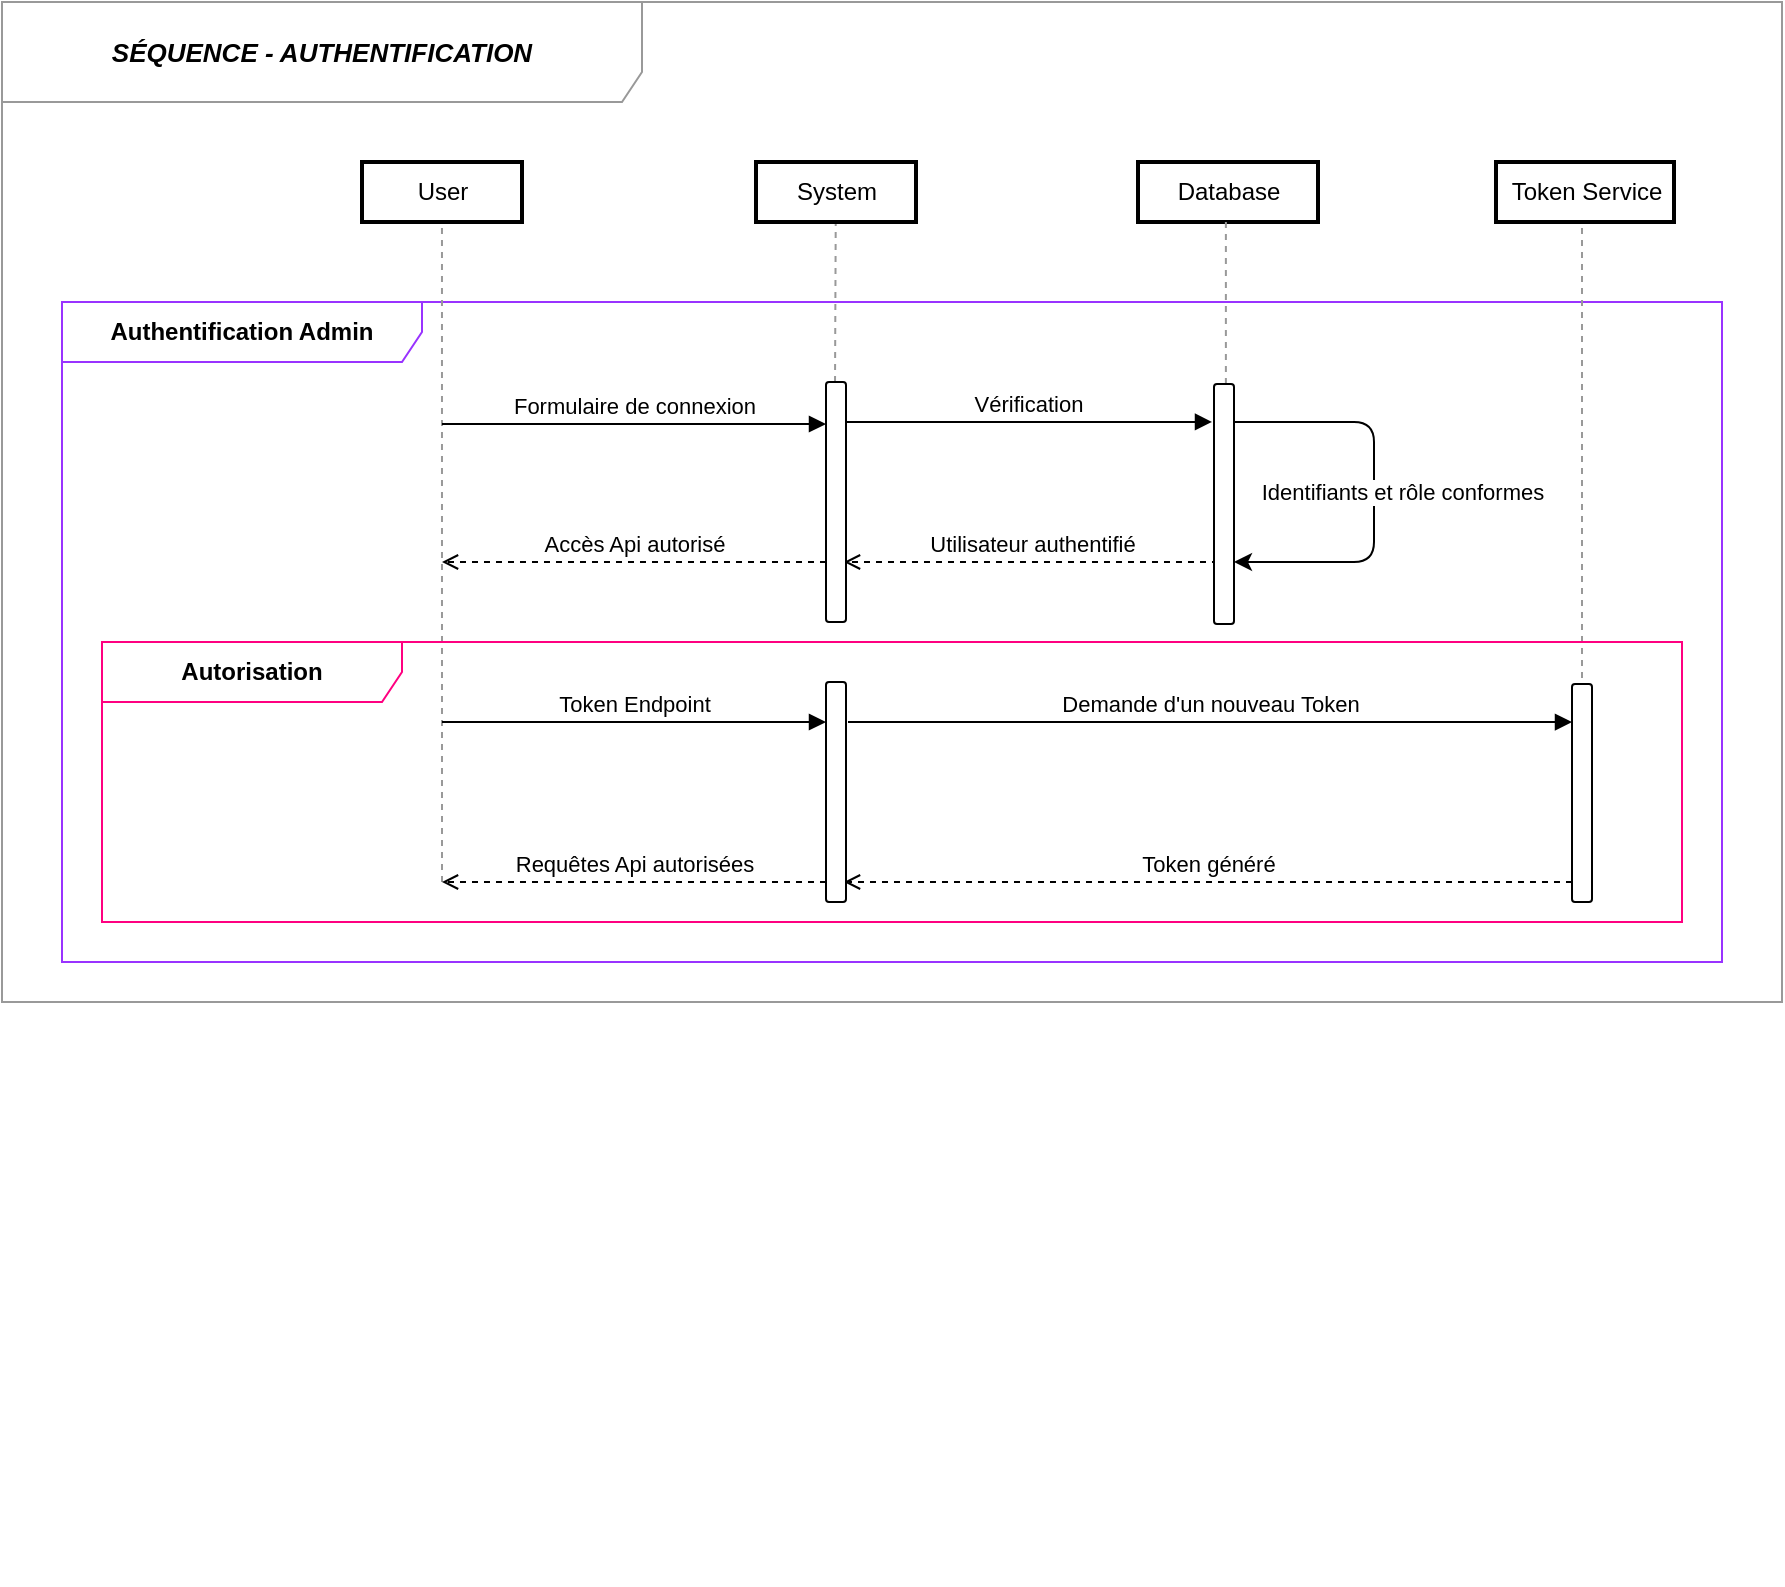 <mxfile version="14.4.9" type="device" pages="3"><diagram id="97yKl8OY9-flEvL32o-E" name="Page-1"><mxGraphModel dx="1917" dy="600" grid="1" gridSize="10" guides="1" tooltips="1" connect="1" arrows="1" fold="1" page="1" pageScale="1" pageWidth="827" pageHeight="1169" math="0" shadow="0"><root><mxCell id="0"/><mxCell id="1" parent="0"/><mxCell id="2PDcDHNJ80dxET8YKz-v-1" value="&lt;div style=&quot;text-align: left&quot;&gt;&lt;span style=&quot;font-size: 13px&quot;&gt;&lt;b&gt;&lt;i&gt;SÉQUENCE - AUTHENTIFICATION&lt;/i&gt;&lt;/b&gt;&lt;/span&gt;&lt;br&gt;&lt;/div&gt;" style="shape=umlFrame;whiteSpace=wrap;html=1;gradientColor=none;swimlaneFillColor=#ffffff;width=320;height=50;strokeColor=#999999;" parent="1" vertex="1"><mxGeometry x="-790" y="70" width="890" height="500" as="geometry"/></mxCell><mxCell id="2PDcDHNJ80dxET8YKz-v-2" value="&lt;div style=&quot;text-align: left&quot;&gt;&lt;span style=&quot;background-color: rgb(255 , 255 , 255)&quot;&gt;&lt;b&gt;Authentification Admin&lt;/b&gt;&lt;/span&gt;&lt;/div&gt;" style="shape=umlFrame;whiteSpace=wrap;html=1;swimlaneFillColor=none;width=180;height=30;strokeColor=#9933FF;" parent="1" vertex="1"><mxGeometry x="-760" y="220" width="830" height="330" as="geometry"/></mxCell><mxCell id="2PDcDHNJ80dxET8YKz-v-4" value="" style="endArrow=none;dashed=1;html=1;exitX=0.4;exitY=1;exitDx=0;exitDy=0;exitPerimeter=0;entryX=0.5;entryY=0;entryDx=0;entryDy=0;strokeColor=#999999;" parent="1" source="2PDcDHNJ80dxET8YKz-v-18" target="2PDcDHNJ80dxET8YKz-v-3" edge="1"><mxGeometry width="50" height="50" relative="1" as="geometry"><mxPoint x="-375" y="758" as="sourcePoint"/><mxPoint x="215.118" y="179.765" as="targetPoint"/></mxGeometry></mxCell><mxCell id="2PDcDHNJ80dxET8YKz-v-5" value="" style="endArrow=none;dashed=1;html=1;entryX=0.944;entryY=0.458;entryDx=0;entryDy=0;entryPerimeter=0;strokeColor=#999999;" parent="1" edge="1"><mxGeometry width="50" height="50" relative="1" as="geometry"><mxPoint x="-570" y="510" as="sourcePoint"/><mxPoint x="-570.014" y="177.502" as="targetPoint"/></mxGeometry></mxCell><mxCell id="2PDcDHNJ80dxET8YKz-v-6" value="User" style="html=1;rounded=0;perimeterSpacing=2;strokeWidth=2;" parent="1" vertex="1"><mxGeometry x="-610" y="150" width="80" height="30" as="geometry"/></mxCell><mxCell id="2PDcDHNJ80dxET8YKz-v-8" value="Token Service" style="html=1;rounded=0;perimeterSpacing=2;strokeWidth=2;" parent="1" vertex="1"><mxGeometry x="-43" y="150" width="89" height="30" as="geometry"/></mxCell><mxCell id="2PDcDHNJ80dxET8YKz-v-9" value="" style="endArrow=none;dashed=1;html=1;exitX=0.5;exitY=0.083;exitDx=0;exitDy=0;exitPerimeter=0;strokeColor=#999999;" parent="1" source="oSbIFqYpYDwff08S4qgl-8" edge="1"><mxGeometry width="50" height="50" relative="1" as="geometry"><mxPoint y="581.1" as="sourcePoint"/><mxPoint y="180" as="targetPoint"/></mxGeometry></mxCell><mxCell id="2PDcDHNJ80dxET8YKz-v-10" value="Formulaire de connexion" style="html=1;verticalAlign=bottom;endArrow=block;fontSize=11;" parent="1" target="2PDcDHNJ80dxET8YKz-v-18" edge="1"><mxGeometry width="80" relative="1" as="geometry"><mxPoint x="-570" y="281" as="sourcePoint"/><mxPoint x="-378.5" y="280" as="targetPoint"/></mxGeometry></mxCell><mxCell id="2PDcDHNJ80dxET8YKz-v-23" value="" style="edgeStyle=elbowEdgeStyle;elbow=horizontal;endArrow=classic;html=1;" parent="1" edge="1"><mxGeometry width="50" height="50" relative="1" as="geometry"><mxPoint x="-174" y="280" as="sourcePoint"/><mxPoint x="-174" y="350" as="targetPoint"/><Array as="points"><mxPoint x="-104" y="280"/><mxPoint x="-94" y="250"/></Array></mxGeometry></mxCell><mxCell id="2PDcDHNJ80dxET8YKz-v-24" value="&lt;span&gt;&lt;font style=&quot;font-size: 11px&quot;&gt;Identifiants et rôle conformes&lt;/font&gt;&lt;/span&gt;" style="edgeLabel;html=1;align=center;verticalAlign=middle;resizable=0;points=[];labelBackgroundColor=#FFFFFF;" parent="2PDcDHNJ80dxET8YKz-v-23" vertex="1" connectable="0"><mxGeometry x="0.595" y="4" relative="1" as="geometry"><mxPoint x="41" y="-39" as="offset"/></mxGeometry></mxCell><mxCell id="2PDcDHNJ80dxET8YKz-v-45" value="" style="endArrow=none;dashed=1;html=1;" parent="1" edge="1"><mxGeometry width="50" height="50" relative="1" as="geometry"><mxPoint y="860" as="sourcePoint"/><mxPoint y="860" as="targetPoint"/></mxGeometry></mxCell><mxCell id="oSbIFqYpYDwff08S4qgl-1" value="Database" style="html=1;rounded=0;perimeterSpacing=2;strokeWidth=2;" parent="1" vertex="1"><mxGeometry x="-222" y="150" width="90" height="30" as="geometry"/></mxCell><mxCell id="oSbIFqYpYDwff08S4qgl-3" value="Vérification" style="html=1;verticalAlign=bottom;endArrow=block;fontSize=11;entryX=-0.1;entryY=0.158;entryDx=0;entryDy=0;entryPerimeter=0;" parent="1" target="oSbIFqYpYDwff08S4qgl-5" edge="1"><mxGeometry width="80" relative="1" as="geometry"><mxPoint x="-368" y="280" as="sourcePoint"/><mxPoint x="-210" y="280" as="targetPoint"/></mxGeometry></mxCell><mxCell id="oSbIFqYpYDwff08S4qgl-4" value="" style="endArrow=none;dashed=1;html=1;strokeColor=#999999;" parent="1" source="oSbIFqYpYDwff08S4qgl-5" edge="1"><mxGeometry width="50" height="50" relative="1" as="geometry"><mxPoint x="-180" y="756" as="sourcePoint"/><mxPoint x="-178.057" y="180" as="targetPoint"/></mxGeometry></mxCell><mxCell id="2PDcDHNJ80dxET8YKz-v-3" value="System" style="html=1;rounded=0;perimeterSpacing=2;strokeWidth=2;" parent="1" vertex="1"><mxGeometry x="-413" y="150" width="80" height="30" as="geometry"/></mxCell><mxCell id="oSbIFqYpYDwff08S4qgl-6" value="Utilisateur authentifié" style="html=1;verticalAlign=bottom;endArrow=open;fontSize=11;endFill=0;exitX=0.2;exitY=0.256;exitDx=0;exitDy=0;exitPerimeter=0;dashed=1;" parent="1" edge="1"><mxGeometry width="80" relative="1" as="geometry"><mxPoint x="-182" y="350.04" as="sourcePoint"/><mxPoint x="-369" y="350" as="targetPoint"/><Array as="points"/></mxGeometry></mxCell><mxCell id="2PDcDHNJ80dxET8YKz-v-18" value="" style="html=1;points=[];perimeter=orthogonalPerimeter;rounded=1;gradientColor=none;" parent="1" vertex="1"><mxGeometry x="-378" y="260" width="10" height="120" as="geometry"/></mxCell><mxCell id="oSbIFqYpYDwff08S4qgl-5" value="" style="html=1;points=[];perimeter=orthogonalPerimeter;rounded=1;gradientColor=none;" parent="1" vertex="1"><mxGeometry x="-184" y="261" width="10" height="120" as="geometry"/></mxCell><mxCell id="oSbIFqYpYDwff08S4qgl-7" value="Demande d'un nouveau Token" style="html=1;verticalAlign=bottom;endArrow=block;fontSize=11;" parent="1" target="oSbIFqYpYDwff08S4qgl-8" edge="1"><mxGeometry width="80" relative="1" as="geometry"><mxPoint x="-367" y="430.04" as="sourcePoint"/><mxPoint x="-184" y="430" as="targetPoint"/></mxGeometry></mxCell><mxCell id="oSbIFqYpYDwff08S4qgl-8" value="" style="html=1;points=[];perimeter=orthogonalPerimeter;rounded=1;gradientColor=none;" parent="1" vertex="1"><mxGeometry x="-5" y="411" width="10" height="109" as="geometry"/></mxCell><mxCell id="oSbIFqYpYDwff08S4qgl-9" value="Token généré" style="html=1;verticalAlign=bottom;endArrow=open;fontSize=11;endFill=0;exitX=0.2;exitY=0.256;exitDx=0;exitDy=0;exitPerimeter=0;dashed=1;" parent="1" edge="1"><mxGeometry width="80" relative="1" as="geometry"><mxPoint x="-5" y="510.04" as="sourcePoint"/><mxPoint x="-369" y="510" as="targetPoint"/><Array as="points"/></mxGeometry></mxCell><mxCell id="oSbIFqYpYDwff08S4qgl-10" value="Requêtes Api autorisées" style="html=1;verticalAlign=bottom;endArrow=open;fontSize=11;endFill=0;exitX=0.2;exitY=0.256;exitDx=0;exitDy=0;exitPerimeter=0;dashed=1;" parent="1" edge="1"><mxGeometry width="80" relative="1" as="geometry"><mxPoint x="-378" y="510.04" as="sourcePoint"/><mxPoint x="-570" y="510" as="targetPoint"/><Array as="points"/></mxGeometry></mxCell><mxCell id="-27dwq1dB17AZkyhPFhm-1" value="" style="html=1;points=[];perimeter=orthogonalPerimeter;rounded=1;gradientColor=none;" parent="1" vertex="1"><mxGeometry x="-378" y="410" width="10" height="110" as="geometry"/></mxCell><mxCell id="-27dwq1dB17AZkyhPFhm-2" value="Token Endpoint" style="html=1;verticalAlign=bottom;endArrow=block;fontSize=11;" parent="1" edge="1"><mxGeometry width="80" relative="1" as="geometry"><mxPoint x="-570" y="430" as="sourcePoint"/><mxPoint x="-378" y="430" as="targetPoint"/></mxGeometry></mxCell><mxCell id="-27dwq1dB17AZkyhPFhm-3" value="Accès Api autorisé" style="html=1;verticalAlign=bottom;endArrow=open;fontSize=11;endFill=0;exitX=0.2;exitY=0.256;exitDx=0;exitDy=0;exitPerimeter=0;dashed=1;" parent="1" edge="1"><mxGeometry width="80" relative="1" as="geometry"><mxPoint x="-378" y="350.04" as="sourcePoint"/><mxPoint x="-570" y="350" as="targetPoint"/><Array as="points"/></mxGeometry></mxCell><mxCell id="gnahkThsAHp_NQnea34v-1" value="&lt;div style=&quot;text-align: left&quot;&gt;&lt;span style=&quot;background-color: rgb(255 , 255 , 255)&quot;&gt;&lt;b&gt;Autorisation&lt;/b&gt;&lt;/span&gt;&lt;/div&gt;" style="shape=umlFrame;whiteSpace=wrap;html=1;swimlaneFillColor=none;width=150;height=30;strokeColor=#FF0080;" vertex="1" parent="1"><mxGeometry x="-740" y="390" width="790" height="140" as="geometry"/></mxCell></root></mxGraphModel></diagram><diagram name="Livraison commande" id="ZWOuRkqsXb_EM6uH1fbn"><mxGraphModel dx="1394" dy="764" grid="1" gridSize="10" guides="1" tooltips="1" connect="1" arrows="1" fold="1" page="1" pageScale="1" pageWidth="1654" pageHeight="2336" math="0" shadow="0"><root><mxCell id="WEB0R3l4MGq5iQru9HjV-0"/><mxCell id="WEB0R3l4MGq5iQru9HjV-1" parent="WEB0R3l4MGq5iQru9HjV-0"/><mxCell id="R4cMAtItwCtdMwxK8LPQ-0" value="&lt;div style=&quot;text-align: center&quot;&gt;&lt;span style=&quot;background-color: rgb(255 , 255 , 255)&quot;&gt;&lt;b&gt;Livraison d'une commande&lt;/b&gt;&lt;/span&gt;&lt;/div&gt;" style="shape=umlFrame;whiteSpace=wrap;html=1;gradientColor=none;swimlaneFillColor=#ffffff;width=200;height=30;" parent="WEB0R3l4MGq5iQru9HjV-1" vertex="1"><mxGeometry x="120" y="80" width="1510" height="1390" as="geometry"/></mxCell><mxCell id="w8gGId_1zlBbqXzs5CFl-0" value="&lt;div style=&quot;text-align: left&quot;&gt;&lt;span style=&quot;background-color: rgb(255 , 255 , 255)&quot;&gt;&lt;b&gt;Statut du livreur&lt;/b&gt;&lt;/span&gt;&lt;/div&gt;" style="shape=umlFrame;whiteSpace=wrap;html=1;gradientColor=none;swimlaneFillColor=none;width=130;height=40;strokeColor=#009900;strokeWidth=2;" parent="WEB0R3l4MGq5iQru9HjV-1" vertex="1"><mxGeometry x="140" y="260" width="1110" height="1190" as="geometry"/></mxCell><mxCell id="uwbu0SGi8edDNDlaioiN-0" value="&lt;div style=&quot;text-align: left&quot;&gt;&lt;span style=&quot;background-color: rgb(255 , 255 , 255)&quot;&gt;&lt;b&gt;Calcul temps de livraison&lt;/b&gt;&lt;/span&gt;&lt;/div&gt;" style="shape=umlFrame;whiteSpace=wrap;html=1;gradientColor=none;swimlaneFillColor=none;width=180;height=34;strokeColor=#3399FF;strokeWidth=2;" parent="WEB0R3l4MGq5iQru9HjV-1" vertex="1"><mxGeometry x="174" y="420" width="1048" height="530" as="geometry"/></mxCell><mxCell id="3eG5eJjS178SuLSOCHhJ-0" value="&lt;div style=&quot;text-align: left&quot;&gt;&lt;span style=&quot;background-color: rgb(255 , 255 , 255)&quot;&gt;&lt;b&gt;Acceptation livraison&lt;/b&gt;&lt;/span&gt;&lt;/div&gt;" style="shape=umlFrame;whiteSpace=wrap;html=1;gradientColor=none;swimlaneFillColor=none;width=162;height=30;strokeColor=#FF3333;" parent="WEB0R3l4MGq5iQru9HjV-1" vertex="1"><mxGeometry x="200" y="667" width="1000" height="263" as="geometry"/></mxCell><mxCell id="ssteEtRukq2e38VHEVAg-7" value="&lt;div style=&quot;text-align: left&quot;&gt;&lt;span style=&quot;background-color: rgb(255 , 255 , 255)&quot;&gt;&lt;b&gt;Paiement sur place&lt;/b&gt;&lt;/span&gt;&lt;/div&gt;" style="shape=umlFrame;whiteSpace=wrap;html=1;gradientColor=none;swimlaneFillColor=none;width=146;height=30;strokeColor=#3399FF;strokeWidth=2;" parent="WEB0R3l4MGq5iQru9HjV-1" vertex="1"><mxGeometry x="171" y="1160" width="1048" height="100" as="geometry"/></mxCell><mxCell id="354mneva1Qrx9jrgCuiJ-0" value="" style="shape=umlLifeline;participant=umlActor;perimeter=lifelinePerimeter;whiteSpace=wrap;html=1;container=1;collapsible=0;recursiveResize=0;verticalAlign=top;spacingTop=36;labelBackgroundColor=#ffffff;outlineConnect=0;rounded=1;strokeColor=#009900;gradientColor=none;size=40;" parent="WEB0R3l4MGq5iQru9HjV-1" vertex="1"><mxGeometry x="220" y="150" width="20" height="1290" as="geometry"/></mxCell><mxCell id="T_Lq2l1ZhFdLMep7qThl-0" value="" style="shape=umlLifeline;participant=umlActor;perimeter=lifelinePerimeter;whiteSpace=wrap;html=1;container=1;collapsible=0;recursiveResize=0;verticalAlign=top;spacingTop=36;labelBackgroundColor=#ffffff;outlineConnect=0;rounded=1;strokeColor=#009900;gradientColor=none;size=40;" parent="WEB0R3l4MGq5iQru9HjV-1" vertex="1"><mxGeometry x="940" y="150" width="20" height="1290" as="geometry"/></mxCell><mxCell id="8b4yy8906pjeOTomN8t--4" value="" style="html=1;points=[];perimeter=orthogonalPerimeter;rounded=1;gradientColor=none;" parent="T_Lq2l1ZhFdLMep7qThl-0" vertex="1"><mxGeometry x="5" y="130" width="10" height="130" as="geometry"/></mxCell><mxCell id="WPyGbicEcxAgXqHUyOIj-2" value="" style="html=1;points=[];perimeter=orthogonalPerimeter;rounded=1;gradientColor=none;" parent="T_Lq2l1ZhFdLMep7qThl-0" vertex="1"><mxGeometry x="5" y="830" width="10" height="170" as="geometry"/></mxCell><mxCell id="uOnJpqTVTXsAI9ddlCGG-0" value="" style="shape=umlLifeline;participant=umlActor;perimeter=lifelinePerimeter;whiteSpace=wrap;html=1;container=1;collapsible=0;recursiveResize=0;verticalAlign=top;spacingTop=36;labelBackgroundColor=#ffffff;outlineConnect=0;rounded=1;strokeColor=#009900;gradientColor=none;size=40;" parent="WEB0R3l4MGq5iQru9HjV-1" vertex="1"><mxGeometry x="1150" y="150" width="20" height="1290" as="geometry"/></mxCell><mxCell id="ssteEtRukq2e38VHEVAg-8" value="" style="html=1;points=[];perimeter=orthogonalPerimeter;rounded=1;gradientColor=none;" parent="uOnJpqTVTXsAI9ddlCGG-0" vertex="1"><mxGeometry x="5" y="1035" width="10" height="62" as="geometry"/></mxCell><mxCell id="pNqK_z4IAS50ytQpRtOB-0" value=":Livreur&lt;br&gt;" style="text;html=1;resizable=0;points=[];autosize=1;align=center;verticalAlign=top;spacingTop=-4;" parent="WEB0R3l4MGq5iQru9HjV-1" vertex="1"><mxGeometry x="200" y="200" width="60" height="20" as="geometry"/></mxCell><mxCell id="pNqK_z4IAS50ytQpRtOB-1" value=":Système de &lt;br&gt;géolocalisation" style="text;html=1;resizable=0;points=[];autosize=1;align=center;verticalAlign=top;spacingTop=-4;" parent="WEB0R3l4MGq5iQru9HjV-1" vertex="1"><mxGeometry x="905" y="200" width="90" height="30" as="geometry"/></mxCell><mxCell id="pNqK_z4IAS50ytQpRtOB-2" value=":Système de&lt;br&gt;paiement&lt;br&gt;" style="text;html=1;resizable=0;points=[];autosize=1;align=center;verticalAlign=top;spacingTop=-4;" parent="WEB0R3l4MGq5iQru9HjV-1" vertex="1"><mxGeometry x="1120" y="200" width="80" height="30" as="geometry"/></mxCell><mxCell id="ohSg3kIBQiObtV7oMPIW-0" value=":System" style="html=1;gradientColor=none;rounded=1;" parent="WEB0R3l4MGq5iQru9HjV-1" vertex="1"><mxGeometry x="434" y="150" width="110" height="50" as="geometry"/></mxCell><mxCell id="BLJwd0H3DOx2jD2qijBZ-0" value="" style="endArrow=none;dashed=1;html=1;" parent="WEB0R3l4MGq5iQru9HjV-1" source="ssteEtRukq2e38VHEVAg-4" edge="1"><mxGeometry width="50" height="50" relative="1" as="geometry"><mxPoint x="489" y="280" as="sourcePoint"/><mxPoint x="489" y="200" as="targetPoint"/></mxGeometry></mxCell><mxCell id="gqORri92tehJHnuZKqOa-0" value="envoiAdresseClient()" style="html=1;verticalAlign=bottom;endArrow=block;fontSize=11;exitX=1.247;exitY=0.043;exitDx=0;exitDy=0;exitPerimeter=0;" parent="WEB0R3l4MGq5iQru9HjV-1" edge="1"><mxGeometry width="80" relative="1" as="geometry"><mxPoint x="496.143" y="321.429" as="sourcePoint"/><mxPoint x="945" y="321.429" as="targetPoint"/></mxGeometry></mxCell><mxCell id="CLehg4S_KWj9fMtEqtsN-0" value="positionLivreur()" style="html=1;verticalAlign=bottom;endArrow=block;fontSize=11;" parent="WEB0R3l4MGq5iQru9HjV-1" edge="1"><mxGeometry x="0.25" y="-54" width="80" relative="1" as="geometry"><mxPoint x="955" y="322.833" as="sourcePoint"/><mxPoint x="955" y="382.833" as="targetPoint"/><Array as="points"><mxPoint x="1045" y="322.833"/><mxPoint x="1045" y="382.833"/></Array><mxPoint x="50" y="34" as="offset"/></mxGeometry></mxCell><mxCell id="JFjG7IoQuf7xKy9AYRL7-0" value="returnPositionLivreur" style="html=1;verticalAlign=bottom;endArrow=open;fontSize=11;dashed=1;endFill=0;" parent="WEB0R3l4MGq5iQru9HjV-1" target="8b4yy8906pjeOTomN8t--2" edge="1"><mxGeometry width="80" relative="1" as="geometry"><mxPoint x="945" y="389" as="sourcePoint"/><mxPoint x="432" y="389" as="targetPoint"/></mxGeometry></mxCell><mxCell id="uwbu0SGi8edDNDlaioiN-1" value="" style="endArrow=none;dashed=1;html=1;strokeColor=#3399FF;exitX=-0.001;exitY=0.539;exitDx=0;exitDy=0;exitPerimeter=0;entryX=1.002;entryY=0.535;entryDx=0;entryDy=0;entryPerimeter=0;" parent="WEB0R3l4MGq5iQru9HjV-1" edge="1"><mxGeometry width="50" height="50" relative="1" as="geometry"><mxPoint x="172.941" y="565.353" as="sourcePoint"/><mxPoint x="1223.529" y="564.176" as="targetPoint"/></mxGeometry></mxCell><mxCell id="6GtWOhxDiiX65euD6Abx-0" value="&lt;b&gt;&lt;font color=&quot;#3399ff&quot;&gt;Si durée livraison &amp;gt; 20min&lt;/font&gt;&lt;/b&gt;" style="text;html=1;" parent="WEB0R3l4MGq5iQru9HjV-1" vertex="1"><mxGeometry x="183.5" y="475" width="140" height="30" as="geometry"/></mxCell><mxCell id="6GtWOhxDiiX65euD6Abx-1" value="&lt;b&gt;&lt;font color=&quot;#3399ff&quot;&gt;Si durée livraison &amp;lt; 20min&lt;/font&gt;&lt;/b&gt;" style="text;html=1;" parent="WEB0R3l4MGq5iQru9HjV-1" vertex="1"><mxGeometry x="183.5" y="578" width="140" height="30" as="geometry"/></mxCell><mxCell id="Wh5oMp81qJ1DH_Tn5o5D-0" value="stopLivraison" style="html=1;verticalAlign=bottom;endArrow=open;fontSize=11;dashed=1;endFill=0;" parent="WEB0R3l4MGq5iQru9HjV-1" edge="1"><mxGeometry width="80" relative="1" as="geometry"><mxPoint x="484" y="530.0" as="sourcePoint"/><mxPoint x="231.5" y="530" as="targetPoint"/></mxGeometry></mxCell><mxCell id="Wh5oMp81qJ1DH_Tn5o5D-1" value="startLivraison" style="html=1;verticalAlign=bottom;endArrow=open;fontSize=11;dashed=1;endFill=0;" parent="WEB0R3l4MGq5iQru9HjV-1" edge="1"><mxGeometry width="80" relative="1" as="geometry"><mxPoint x="485" y="876.0" as="sourcePoint"/><mxPoint x="231" y="876" as="targetPoint"/></mxGeometry></mxCell><mxCell id="9GJlBmEMQRUmACbdeUsp-0" value="&lt;font color=&quot;#009900&quot;&gt;&lt;b&gt;Si statut = libre&lt;/b&gt;&lt;/font&gt;" style="text;html=1;resizable=0;points=[];autosize=1;align=left;verticalAlign=top;spacingTop=-4;fontSize=11;strokeWidth=1;" parent="WEB0R3l4MGq5iQru9HjV-1" vertex="1"><mxGeometry x="150" y="313" width="90" height="10" as="geometry"/></mxCell><mxCell id="_9ehdp3Di0DgGZwLJUIL-0" value="" style="endArrow=none;dashed=1;html=1;strokeColor=#009900;exitX=-0.001;exitY=0.748;exitDx=0;exitDy=0;exitPerimeter=0;" parent="WEB0R3l4MGq5iQru9HjV-1" edge="1"><mxGeometry width="50" height="50" relative="1" as="geometry"><mxPoint x="140" y="976" as="sourcePoint"/><mxPoint x="1250" y="979" as="targetPoint"/></mxGeometry></mxCell><mxCell id="8b4yy8906pjeOTomN8t--2" value="" style="html=1;points=[];perimeter=orthogonalPerimeter;rounded=1;gradientColor=none;" parent="WEB0R3l4MGq5iQru9HjV-1" vertex="1"><mxGeometry x="484" y="280" width="10" height="380" as="geometry"/></mxCell><mxCell id="8b4yy8906pjeOTomN8t--5" value="affichageInfosLivraison" style="html=1;verticalAlign=bottom;endArrow=open;fontSize=11;dashed=1;endFill=0;" parent="WEB0R3l4MGq5iQru9HjV-1" edge="1"><mxGeometry width="80" relative="1" as="geometry"><mxPoint x="484" y="635.0" as="sourcePoint"/><mxPoint x="230" y="635.0" as="targetPoint"/></mxGeometry></mxCell><mxCell id="WPyGbicEcxAgXqHUyOIj-0" value="modificationStatut" style="html=1;verticalAlign=bottom;endArrow=open;fontSize=11;dashed=1;endFill=0;exitX=0.6;exitY=0.978;exitDx=0;exitDy=0;exitPerimeter=0;" parent="WEB0R3l4MGq5iQru9HjV-1" edge="1"><mxGeometry width="80" relative="1" as="geometry"><mxPoint x="491.429" y="906.0" as="sourcePoint"/><mxPoint x="230.071" y="906.0" as="targetPoint"/></mxGeometry></mxCell><mxCell id="WPyGbicEcxAgXqHUyOIj-1" value="&lt;font color=&quot;#009900&quot;&gt;&lt;b&gt;Si statut = en livraison&lt;/b&gt;&lt;/font&gt;" style="text;html=1;resizable=0;points=[];autosize=1;align=left;verticalAlign=top;spacingTop=-4;fontSize=11;strokeWidth=1;" parent="WEB0R3l4MGq5iQru9HjV-1" vertex="1"><mxGeometry x="150" y="990" width="130" height="10" as="geometry"/></mxCell><mxCell id="WPyGbicEcxAgXqHUyOIj-3" value="positionLivreur()" style="html=1;verticalAlign=bottom;endArrow=block;fontSize=11;entryX=1.265;entryY=0.307;entryDx=0;entryDy=0;entryPerimeter=0;" parent="WEB0R3l4MGq5iQru9HjV-1" edge="1"><mxGeometry x="0.166" y="-47" width="80" relative="1" as="geometry"><mxPoint x="955" y="1016.333" as="sourcePoint"/><mxPoint x="957.647" y="1048.676" as="targetPoint"/><Array as="points"><mxPoint x="1045" y="1016.333"/><mxPoint x="1045" y="1048.5"/><mxPoint x="1000" y="1048.5"/></Array><mxPoint x="45" y="35" as="offset"/></mxGeometry></mxCell><mxCell id="WPyGbicEcxAgXqHUyOIj-4" value="" style="html=1;points=[];perimeter=orthogonalPerimeter;rounded=1;gradientColor=none;" parent="WEB0R3l4MGq5iQru9HjV-1" vertex="1"><mxGeometry x="484" y="975" width="10" height="175" as="geometry"/></mxCell><mxCell id="WPyGbicEcxAgXqHUyOIj-5" value="returnPositionLivreur" style="html=1;verticalAlign=bottom;endArrow=open;fontSize=11;dashed=1;endFill=0;" parent="WEB0R3l4MGq5iQru9HjV-1" target="WPyGbicEcxAgXqHUyOIj-4" edge="1"><mxGeometry width="80" relative="1" as="geometry"><mxPoint x="945" y="1046.5" as="sourcePoint"/><mxPoint x="510" y="1047" as="targetPoint"/></mxGeometry></mxCell><mxCell id="WPyGbicEcxAgXqHUyOIj-8" value="actualisationPosition()" style="html=1;verticalAlign=bottom;endArrow=block;fontSize=11;entryX=1.265;entryY=0.307;entryDx=0;entryDy=0;entryPerimeter=0;" parent="WEB0R3l4MGq5iQru9HjV-1" edge="1"><mxGeometry x="0.166" y="-68" width="80" relative="1" as="geometry"><mxPoint x="494" y="1081.333" as="sourcePoint"/><mxPoint x="496.647" y="1113.676" as="targetPoint"/><Array as="points"><mxPoint x="584" y="1081.333"/><mxPoint x="584" y="1113.5"/><mxPoint x="539" y="1113.5"/></Array><mxPoint x="68" y="61" as="offset"/></mxGeometry></mxCell><mxCell id="WPyGbicEcxAgXqHUyOIj-9" value="modificationStatut" style="html=1;verticalAlign=bottom;endArrow=open;fontSize=11;dashed=1;endFill=0;" parent="WEB0R3l4MGq5iQru9HjV-1" source="WPyGbicEcxAgXqHUyOIj-4" edge="1"><mxGeometry width="80" relative="1" as="geometry"><mxPoint x="421.5" y="1030.0" as="sourcePoint"/><mxPoint x="230" y="1030.0" as="targetPoint"/></mxGeometry></mxCell><mxCell id="_aDwpZCUw8sMrqua1Jy7-0" value="actualisationPageLivraison" style="html=1;verticalAlign=bottom;endArrow=open;fontSize=11;dashed=1;endFill=0;" parent="WEB0R3l4MGq5iQru9HjV-1" edge="1"><mxGeometry x="0.247" y="-2" width="80" relative="1" as="geometry"><mxPoint x="484" y="1132.5" as="sourcePoint"/><mxPoint x="349.324" y="1132.5" as="targetPoint"/><mxPoint as="offset"/></mxGeometry></mxCell><mxCell id="ssteEtRukq2e38VHEVAg-0" value="" style="shape=umlLifeline;participant=umlActor;perimeter=lifelinePerimeter;whiteSpace=wrap;html=1;container=1;collapsible=0;recursiveResize=0;verticalAlign=top;spacingTop=36;labelBackgroundColor=#ffffff;outlineConnect=0;rounded=1;strokeColor=#009900;gradientColor=none;size=40;" parent="WEB0R3l4MGq5iQru9HjV-1" vertex="1"><mxGeometry x="340" y="150" width="20" height="1290" as="geometry"/></mxCell><mxCell id="ssteEtRukq2e38VHEVAg-1" value=":Acheteur&lt;br&gt;" style="text;html=1;resizable=0;points=[];autosize=1;align=center;verticalAlign=top;spacingTop=-4;" parent="WEB0R3l4MGq5iQru9HjV-1" vertex="1"><mxGeometry x="315" y="200" width="70" height="20" as="geometry"/></mxCell><mxCell id="ssteEtRukq2e38VHEVAg-2" value="" style="endArrow=none;dashed=1;html=1;strokeColor=#009900;exitX=-0.001;exitY=0.748;exitDx=0;exitDy=0;exitPerimeter=0;" parent="WEB0R3l4MGq5iQru9HjV-1" edge="1"><mxGeometry width="50" height="50" relative="1" as="geometry"><mxPoint x="143" y="1273" as="sourcePoint"/><mxPoint x="1253" y="1276.0" as="targetPoint"/></mxGeometry></mxCell><mxCell id="ssteEtRukq2e38VHEVAg-3" value="&lt;font color=&quot;#009900&quot;&gt;&lt;b&gt;Si statut = livraison terminée&lt;/b&gt;&lt;/font&gt;" style="text;html=1;resizable=0;points=[];autosize=1;align=left;verticalAlign=top;spacingTop=-4;fontSize=11;strokeWidth=1;" parent="WEB0R3l4MGq5iQru9HjV-1" vertex="1"><mxGeometry x="150" y="1293" width="160" height="10" as="geometry"/></mxCell><mxCell id="ssteEtRukq2e38VHEVAg-4" value="" style="html=1;points=[];perimeter=orthogonalPerimeter;rounded=1;gradientColor=none;" parent="WEB0R3l4MGq5iQru9HjV-1" vertex="1"><mxGeometry x="484" y="1313" width="10" height="117" as="geometry"/></mxCell><mxCell id="ssteEtRukq2e38VHEVAg-5" value="modificationStatut" style="html=1;verticalAlign=bottom;endArrow=open;fontSize=11;dashed=1;endFill=0;" parent="WEB0R3l4MGq5iQru9HjV-1" edge="1"><mxGeometry width="80" relative="1" as="geometry"><mxPoint x="484" y="1356.0" as="sourcePoint"/><mxPoint x="230" y="1356.0" as="targetPoint"/></mxGeometry></mxCell><mxCell id="ssteEtRukq2e38VHEVAg-9" value="notificationPaiementValide()" style="html=1;verticalAlign=bottom;endArrow=block;fontSize=11;exitX=1.247;exitY=0.043;exitDx=0;exitDy=0;exitPerimeter=0;" parent="WEB0R3l4MGq5iQru9HjV-1" target="ssteEtRukq2e38VHEVAg-8" edge="1"><mxGeometry width="80" relative="1" as="geometry"><mxPoint x="230.143" y="1219.929" as="sourcePoint"/><mxPoint x="679" y="1219.929" as="targetPoint"/></mxGeometry></mxCell><mxCell id="ssteEtRukq2e38VHEVAg-11" value="livraisonTerminee" style="html=1;verticalAlign=bottom;endArrow=open;fontSize=11;dashed=1;endFill=0;" parent="WEB0R3l4MGq5iQru9HjV-1" edge="1"><mxGeometry width="80" relative="1" as="geometry"><mxPoint x="484" y="1420" as="sourcePoint"/><mxPoint x="349.071" y="1420" as="targetPoint"/></mxGeometry></mxCell><mxCell id="ssteEtRukq2e38VHEVAg-12" value="modificationStock()" style="html=1;verticalAlign=bottom;endArrow=block;fontSize=11;entryX=1.265;entryY=0.307;entryDx=0;entryDy=0;entryPerimeter=0;" parent="WEB0R3l4MGq5iQru9HjV-1" edge="1"><mxGeometry x="0.166" y="-56" width="80" relative="1" as="geometry"><mxPoint x="494" y="1369" as="sourcePoint"/><mxPoint x="496.647" y="1402" as="targetPoint"/><Array as="points"><mxPoint x="584" y="1369.333"/><mxPoint x="584" y="1401.5"/><mxPoint x="539" y="1401.5"/></Array><mxPoint x="57" y="51" as="offset"/></mxGeometry></mxCell><mxCell id="ssteEtRukq2e38VHEVAg-13" value="modifiicationStatut(enLivraison)" style="html=1;verticalAlign=bottom;endArrow=block;fontSize=11;entryX=1.265;entryY=0.307;entryDx=0;entryDy=0;entryPerimeter=0;" parent="WEB0R3l4MGq5iQru9HjV-1" edge="1"><mxGeometry x="0.166" y="-96" width="80" relative="1" as="geometry"><mxPoint x="495" y="873" as="sourcePoint"/><mxPoint x="497.647" y="906" as="targetPoint"/><Array as="points"><mxPoint x="585" y="873.333"/><mxPoint x="585" y="905.5"/><mxPoint x="540" y="905.5"/></Array><mxPoint x="97" y="94" as="offset"/></mxGeometry></mxCell><mxCell id="ssteEtRukq2e38VHEVAg-14" value="modifiicationStatut(libre)" style="html=1;verticalAlign=bottom;endArrow=block;fontSize=11;entryX=1.265;entryY=0.307;entryDx=0;entryDy=0;entryPerimeter=0;" parent="WEB0R3l4MGq5iQru9HjV-1" edge="1"><mxGeometry x="0.166" y="76" width="80" relative="1" as="geometry"><mxPoint x="494" y="1324.5" as="sourcePoint"/><mxPoint x="496.647" y="1357.5" as="targetPoint"/><Array as="points"><mxPoint x="584" y="1324.833"/><mxPoint x="584" y="1357"/><mxPoint x="539" y="1357"/></Array><mxPoint x="77" y="-76" as="offset"/></mxGeometry></mxCell><mxCell id="r1wm_qi4GN-fAcNsKdHm-0" value="Pour obtenir le statut libre, le livreur doit être connecté à la plateforme ExpressFood avec les identifiants fournis lors de son inscription" style="shape=note;whiteSpace=wrap;html=1;size=14;verticalAlign=top;align=left;spacingTop=5;rounded=1;gradientColor=none;spacingLeft=8;spacingRight=8;" parent="WEB0R3l4MGq5iQru9HjV-1" vertex="1"><mxGeometry x="1279" y="260" width="331" height="60" as="geometry"/></mxCell><mxCell id="r1wm_qi4GN-fAcNsKdHm-1" value="Pour se rendre &quot;indisponible&quot;, le livreur doit se déconnecter de la plateforme." style="shape=note;whiteSpace=wrap;html=1;size=14;verticalAlign=top;align=left;spacingTop=5;rounded=1;gradientColor=none;spacingLeft=8;spacingRight=8;" parent="WEB0R3l4MGq5iQru9HjV-1" vertex="1"><mxGeometry x="1270" y="1295.714" width="331" height="60" as="geometry"/></mxCell><mxCell id="r1wm_qi4GN-fAcNsKdHm-2" value="envoiAdresseClient()" style="html=1;verticalAlign=bottom;endArrow=block;fontSize=11;entryX=1.265;entryY=0.307;entryDx=0;entryDy=0;entryPerimeter=0;" parent="WEB0R3l4MGq5iQru9HjV-1" edge="1"><mxGeometry x="0.166" y="-66" width="80" relative="1" as="geometry"><mxPoint x="494" y="603.0" as="sourcePoint"/><mxPoint x="496.647" y="636" as="targetPoint"/><Array as="points"><mxPoint x="584" y="603.333"/><mxPoint x="584" y="635.5"/><mxPoint x="539" y="635.5"/></Array><mxPoint x="67" y="59" as="offset"/></mxGeometry></mxCell><mxCell id="r1wm_qi4GN-fAcNsKdHm-6" value="En statut libre, le livreur reçoit les commandes des clients dans son périmètre. Il reste néanmoins libre d'accepter ou de refuser des livraisons" style="shape=note;whiteSpace=wrap;html=1;size=14;verticalAlign=top;align=left;spacingTop=5;rounded=1;gradientColor=none;spacingLeft=8;spacingRight=8;" parent="WEB0R3l4MGq5iQru9HjV-1" vertex="1"><mxGeometry x="1260" y="667" width="331" height="60" as="geometry"/></mxCell><mxCell id="3eG5eJjS178SuLSOCHhJ-1" value="&lt;b&gt;&lt;font color=&quot;#ff3333&quot;&gt;Si refus livraison&lt;/font&gt;&lt;/b&gt;" style="text;html=1;" parent="WEB0R3l4MGq5iQru9HjV-1" vertex="1"><mxGeometry x="215" y="710" width="140" height="30" as="geometry"/></mxCell><mxCell id="3eG5eJjS178SuLSOCHhJ-2" value="" style="html=1;points=[];perimeter=orthogonalPerimeter;rounded=1;gradientColor=none;" parent="WEB0R3l4MGq5iQru9HjV-1" vertex="1"><mxGeometry x="484" y="695" width="10" height="86" as="geometry"/></mxCell><mxCell id="3eG5eJjS178SuLSOCHhJ-3" value="livreurSuivant()" style="html=1;verticalAlign=bottom;endArrow=block;fontSize=11;entryX=1.265;entryY=0.307;entryDx=0;entryDy=0;entryPerimeter=0;" parent="WEB0R3l4MGq5iQru9HjV-1" edge="1"><mxGeometry x="0.166" y="-47" width="80" relative="1" as="geometry"><mxPoint x="494" y="707.0" as="sourcePoint"/><mxPoint x="496.647" y="740" as="targetPoint"/><Array as="points"><mxPoint x="584" y="707.333"/><mxPoint x="584" y="739.5"/><mxPoint x="539" y="739.5"/></Array><mxPoint x="47" y="38" as="offset"/></mxGeometry></mxCell><mxCell id="3eG5eJjS178SuLSOCHhJ-4" value="&lt;b&gt;&lt;font color=&quot;#ff3333&quot;&gt;Si livraison acceptée&lt;/font&gt;&lt;/b&gt;" style="text;html=1;" parent="WEB0R3l4MGq5iQru9HjV-1" vertex="1"><mxGeometry x="215" y="805" width="140" height="30" as="geometry"/></mxCell><mxCell id="3eG5eJjS178SuLSOCHhJ-5" value="" style="html=1;points=[];perimeter=orthogonalPerimeter;rounded=1;gradientColor=none;" parent="WEB0R3l4MGq5iQru9HjV-1" vertex="1"><mxGeometry x="484" y="821" width="10" height="100" as="geometry"/></mxCell><mxCell id="3eG5eJjS178SuLSOCHhJ-6" value="Choix du livreur suivant dans la liste des livreurs les plus proches de l'adresse du client." style="shape=note;whiteSpace=wrap;html=1;size=14;verticalAlign=top;align=left;spacingTop=5;rounded=1;gradientColor=none;spacingLeft=8;spacingRight=8;" parent="WEB0R3l4MGq5iQru9HjV-1" vertex="1"><mxGeometry x="709.5" y="695" width="331" height="60" as="geometry"/></mxCell><mxCell id="3eG5eJjS178SuLSOCHhJ-7" value="" style="endArrow=none;dashed=1;html=1;strokeColor=#FF3333;entryX=1.002;entryY=0.464;entryDx=0;entryDy=0;entryPerimeter=0;" parent="WEB0R3l4MGq5iQru9HjV-1" target="3eG5eJjS178SuLSOCHhJ-0" edge="1"><mxGeometry width="50" height="50" relative="1" as="geometry"><mxPoint x="199" y="789" as="sourcePoint"/><mxPoint x="1233.529" y="574.176" as="targetPoint"/></mxGeometry></mxCell><mxCell id="FhEEDC7NcTs69Y7kPfxC-0" value="&lt;font color=&quot;#009900&quot;&gt;&lt;b&gt;&amp;amp; ≠ indisponible&lt;/b&gt;&lt;br&gt;&lt;/font&gt;" style="text;html=1;resizable=0;points=[];autosize=1;align=left;verticalAlign=top;spacingTop=-4;fontSize=11;strokeWidth=1;" vertex="1" parent="WEB0R3l4MGq5iQru9HjV-1"><mxGeometry x="150" y="340" width="100" height="10" as="geometry"/></mxCell><mxCell id="FhEEDC7NcTs69Y7kPfxC-1" value="Le livreur peut choisir deux statuts : libre ou indisponible. Les deux autres statuts (enCours et livraisonTerminée) sont automatiquement ajoutés lorque le livreur prend une commande et lorsqu'il a finit la livraison" style="shape=note;whiteSpace=wrap;html=1;size=14;verticalAlign=top;align=left;spacingTop=5;rounded=1;gradientColor=none;spacingLeft=8;spacingRight=8;" vertex="1" parent="WEB0R3l4MGq5iQru9HjV-1"><mxGeometry x="1279" y="340" width="331" height="80" as="geometry"/></mxCell></root></mxGraphModel></diagram><diagram name="Ajout plat du jour" id="ay84VoeEdorZGM5PqChj"><mxGraphModel dx="1394" dy="764" grid="1" gridSize="10" guides="1" tooltips="1" connect="1" arrows="1" fold="1" page="1" pageScale="1" pageWidth="1654" pageHeight="2336" math="0" shadow="0"><root><mxCell id="YE4TnGzsQv0I86IZ4org-0"/><mxCell id="YE4TnGzsQv0I86IZ4org-1" parent="YE4TnGzsQv0I86IZ4org-0"/><mxCell id="mm7ky6yUWi7vb0nVWVHq-0" value="&lt;div style=&quot;text-align: center&quot;&gt;&lt;span style=&quot;background-color: rgb(255 , 255 , 255)&quot;&gt;&lt;b&gt;Ajout d'un plat du jour&lt;/b&gt;&lt;/span&gt;&lt;/div&gt;" style="shape=umlFrame;whiteSpace=wrap;html=1;gradientColor=none;swimlaneFillColor=#ffffff;width=160;height=30;" parent="YE4TnGzsQv0I86IZ4org-1" vertex="1"><mxGeometry x="120" y="70" width="1150" height="550" as="geometry"/></mxCell><mxCell id="Wvd6_JBo3mFom1m9VW0S-0" value="" style="shape=umlLifeline;participant=umlActor;perimeter=lifelinePerimeter;whiteSpace=wrap;html=1;container=1;collapsible=0;recursiveResize=0;verticalAlign=top;spacingTop=36;labelBackgroundColor=#ffffff;outlineConnect=0;rounded=1;strokeColor=#009900;gradientColor=none;size=40;" parent="YE4TnGzsQv0I86IZ4org-1" vertex="1"><mxGeometry x="220" y="150" width="20" height="450" as="geometry"/></mxCell><mxCell id="WXjxb9LahpzxPWxsukQ4-0" value=":Express Food" style="text;html=1;resizable=0;points=[];autosize=1;align=center;verticalAlign=top;spacingTop=-4;" parent="YE4TnGzsQv0I86IZ4org-1" vertex="1"><mxGeometry x="185" y="200" width="90" height="20" as="geometry"/></mxCell><mxCell id="WXjxb9LahpzxPWxsukQ4-1" value="" style="shape=umlLifeline;participant=umlActor;perimeter=lifelinePerimeter;whiteSpace=wrap;html=1;container=1;collapsible=0;recursiveResize=0;verticalAlign=top;spacingTop=36;labelBackgroundColor=#ffffff;outlineConnect=0;rounded=1;strokeColor=#009900;gradientColor=none;size=40;" parent="YE4TnGzsQv0I86IZ4org-1" vertex="1"><mxGeometry x="1040" y="150" width="20" height="440" as="geometry"/></mxCell><mxCell id="KDgxrNgUy-xnUIdBZvO_-3" value="" style="html=1;points=[];perimeter=orthogonalPerimeter;rounded=1;gradientColor=none;" parent="WXjxb9LahpzxPWxsukQ4-1" vertex="1"><mxGeometry x="5" y="370" width="10" height="70" as="geometry"/></mxCell><mxCell id="WXjxb9LahpzxPWxsukQ4-2" value=":Livreur" style="text;html=1;resizable=0;points=[];autosize=1;align=center;verticalAlign=top;spacingTop=-4;" parent="YE4TnGzsQv0I86IZ4org-1" vertex="1"><mxGeometry x="1019" y="200" width="60" height="20" as="geometry"/></mxCell><mxCell id="hxAVchDXLeMo5kcyc6W4-0" value=":System" style="html=1;gradientColor=none;rounded=1;" parent="YE4TnGzsQv0I86IZ4org-1" vertex="1"><mxGeometry x="370" y="150" width="110" height="50" as="geometry"/></mxCell><mxCell id="UvrnLz4J4bBoY4CVBqbr-0" value="" style="endArrow=none;dashed=1;html=1;entryX=0.5;entryY=1;entryDx=0;entryDy=0;" parent="YE4TnGzsQv0I86IZ4org-1" source="KDgxrNgUy-xnUIdBZvO_-6" target="hxAVchDXLeMo5kcyc6W4-0" edge="1"><mxGeometry width="50" height="50" relative="1" as="geometry"><mxPoint x="450" y="300" as="sourcePoint"/><mxPoint x="450" y="220" as="targetPoint"/></mxGeometry></mxCell><mxCell id="NkkEx_kRzObVMWdDxZs4-0" value="" style="html=1;points=[];perimeter=orthogonalPerimeter;rounded=1;gradientColor=none;" parent="YE4TnGzsQv0I86IZ4org-1" vertex="1"><mxGeometry x="420" y="240" width="10" height="90" as="geometry"/></mxCell><mxCell id="MHEDTV41nVMyWTHFnZAB-0" value="ajoutPlat()" style="html=1;verticalAlign=bottom;endArrow=block;fontSize=11;entryX=0.1;entryY=0.003;entryDx=0;entryDy=0;entryPerimeter=0;" parent="YE4TnGzsQv0I86IZ4org-1" edge="1"><mxGeometry width="80" relative="1" as="geometry"><mxPoint x="229.5" y="260" as="sourcePoint"/><mxPoint x="421" y="260" as="targetPoint"/></mxGeometry></mxCell><mxCell id="MHEDTV41nVMyWTHFnZAB-1" value="ajoutCat()" style="html=1;verticalAlign=bottom;endArrow=block;fontSize=11;entryX=0.1;entryY=0.003;entryDx=0;entryDy=0;entryPerimeter=0;" parent="YE4TnGzsQv0I86IZ4org-1" edge="1"><mxGeometry width="80" relative="1" as="geometry"><mxPoint x="230" y="290" as="sourcePoint"/><mxPoint x="421.5" y="290" as="targetPoint"/></mxGeometry></mxCell><mxCell id="hMRDo__IAQ1Sm7J7JQrq-0" value="Catégories : plat ou dessert" style="shape=note;whiteSpace=wrap;html=1;size=14;verticalAlign=top;align=left;spacingTop=5;rounded=1;gradientColor=none;spacingLeft=8;spacingRight=8;" parent="YE4TnGzsQv0I86IZ4org-1" vertex="1"><mxGeometry x="460" y="270" width="220" height="35" as="geometry"/></mxCell><mxCell id="hMRDo__IAQ1Sm7J7JQrq-1" value="ajoutInfoPlat(newPlat)" style="html=1;verticalAlign=bottom;endArrow=block;fontSize=11;entryX=0.1;entryY=0.003;entryDx=0;entryDy=0;entryPerimeter=0;" parent="YE4TnGzsQv0I86IZ4org-1" edge="1"><mxGeometry width="80" relative="1" as="geometry"><mxPoint x="230" y="359.5" as="sourcePoint"/><mxPoint x="421.5" y="359.5" as="targetPoint"/></mxGeometry></mxCell><mxCell id="hMRDo__IAQ1Sm7J7JQrq-2" value="" style="html=1;points=[];perimeter=orthogonalPerimeter;rounded=1;gradientColor=none;" parent="YE4TnGzsQv0I86IZ4org-1" vertex="1"><mxGeometry x="420" y="360" width="10" height="140" as="geometry"/></mxCell><mxCell id="qL8tGVy3FqZbVVb4OJ63-0" value="&amp;lt;&amp;lt;create&amp;gt;&amp;gt;" style="html=1;verticalAlign=bottom;endArrow=open;fontSize=11;entryX=0.1;entryY=0.003;entryDx=0;entryDy=0;entryPerimeter=0;dashed=1;endFill=0;" parent="YE4TnGzsQv0I86IZ4org-1" edge="1"><mxGeometry width="80" relative="1" as="geometry"><mxPoint x="430" y="384" as="sourcePoint"/><mxPoint x="661.5" y="384" as="targetPoint"/></mxGeometry></mxCell><mxCell id="6fls93xjgaRHe7UkkMuP-0" value="newPlat: Plat" style="html=1;gradientColor=none;rounded=1;" parent="YE4TnGzsQv0I86IZ4org-1" vertex="1"><mxGeometry x="660" y="359.794" width="110" height="50" as="geometry"/></mxCell><mxCell id="LH6eF-f5HkkYo6rindWl-0" value="" style="html=1;points=[];perimeter=orthogonalPerimeter;rounded=1;gradientColor=none;" parent="YE4TnGzsQv0I86IZ4org-1" vertex="1"><mxGeometry x="710" y="470" width="10" height="30" as="geometry"/></mxCell><mxCell id="LH6eF-f5HkkYo6rindWl-1" value="returnInfoPlat" style="html=1;verticalAlign=bottom;endArrow=open;fontSize=11;dashed=1;endFill=0;" parent="YE4TnGzsQv0I86IZ4org-1" source="LH6eF-f5HkkYo6rindWl-0" edge="1"><mxGeometry width="80" relative="1" as="geometry"><mxPoint x="661.5" y="490" as="sourcePoint"/><mxPoint x="430" y="490" as="targetPoint"/></mxGeometry></mxCell><mxCell id="LH6eF-f5HkkYo6rindWl-2" value="ajoutPlat" style="html=1;verticalAlign=bottom;endArrow=open;fontSize=11;dashed=1;endFill=0;" parent="YE4TnGzsQv0I86IZ4org-1" edge="1"><mxGeometry width="80" relative="1" as="geometry"><mxPoint x="420" y="490.0" as="sourcePoint"/><mxPoint x="230" y="490" as="targetPoint"/></mxGeometry></mxCell><mxCell id="KDgxrNgUy-xnUIdBZvO_-0" value="Ajout du plat dans la base de donnée" style="shape=note;whiteSpace=wrap;html=1;size=14;verticalAlign=top;align=left;spacingTop=5;rounded=1;gradientColor=none;spacingLeft=8;spacingRight=8;" parent="YE4TnGzsQv0I86IZ4org-1" vertex="1"><mxGeometry x="767.5" y="465" width="230" height="35" as="geometry"/></mxCell><mxCell id="KDgxrNgUy-xnUIdBZvO_-2" value="- Titre du plat&lt;br&gt;- Description&lt;br&gt;- Stock&lt;br&gt;- Prix&lt;br&gt;" style="shape=note;whiteSpace=wrap;html=1;size=14;verticalAlign=top;align=left;spacingTop=5;rounded=1;gradientColor=none;spacingLeft=8;spacingRight=8;" parent="YE4TnGzsQv0I86IZ4org-1" vertex="1"><mxGeometry x="790" y="347.5" width="100" height="75" as="geometry"/></mxCell><mxCell id="KDgxrNgUy-xnUIdBZvO_-6" value="" style="html=1;points=[];perimeter=orthogonalPerimeter;rounded=1;gradientColor=none;" parent="YE4TnGzsQv0I86IZ4org-1" vertex="1"><mxGeometry x="420" y="520" width="10" height="80" as="geometry"/></mxCell><mxCell id="KDgxrNgUy-xnUIdBZvO_-7" value="notificationAjoutPlat()" style="html=1;verticalAlign=bottom;endArrow=block;fontSize=11;" parent="YE4TnGzsQv0I86IZ4org-1" target="KDgxrNgUy-xnUIdBZvO_-3" edge="1"><mxGeometry width="80" relative="1" as="geometry"><mxPoint x="430" y="550" as="sourcePoint"/><mxPoint x="621.5" y="550" as="targetPoint"/></mxGeometry></mxCell><mxCell id="KDgxrNgUy-xnUIdBZvO_-8" value="actualisationStock()" style="html=1;verticalAlign=bottom;endArrow=block;fontSize=11;" parent="YE4TnGzsQv0I86IZ4org-1" edge="1"><mxGeometry width="80" relative="1" as="geometry"><mxPoint x="430" y="575" as="sourcePoint"/><mxPoint x="1045" y="575" as="targetPoint"/></mxGeometry></mxCell><mxCell id="KDgxrNgUy-xnUIdBZvO_-9" value="" style="endArrow=none;dashed=1;html=1;entryX=0.5;entryY=1;entryDx=0;entryDy=0;" parent="YE4TnGzsQv0I86IZ4org-1" source="LH6eF-f5HkkYo6rindWl-0" target="6fls93xjgaRHe7UkkMuP-0" edge="1"><mxGeometry width="50" height="50" relative="1" as="geometry"><mxPoint x="435" y="530" as="sourcePoint"/><mxPoint x="435" y="210" as="targetPoint"/></mxGeometry></mxCell></root></mxGraphModel></diagram></mxfile>